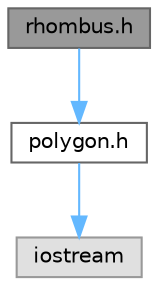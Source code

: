 digraph "rhombus.h"
{
 // LATEX_PDF_SIZE
  bgcolor="transparent";
  edge [fontname=Helvetica,fontsize=10,labelfontname=Helvetica,labelfontsize=10];
  node [fontname=Helvetica,fontsize=10,shape=box,height=0.2,width=0.4];
  Node1 [label="rhombus.h",height=0.2,width=0.4,color="gray40", fillcolor="grey60", style="filled", fontcolor="black",tooltip="Declaration of the class Rhombus."];
  Node1 -> Node2 [color="steelblue1",style="solid"];
  Node2 [label="polygon.h",height=0.2,width=0.4,color="grey40", fillcolor="white", style="filled",URL="$polygon_8h.html",tooltip="Declaration of the general class Polygon."];
  Node2 -> Node3 [color="steelblue1",style="solid"];
  Node3 [label="iostream",height=0.2,width=0.4,color="grey60", fillcolor="#E0E0E0", style="filled",tooltip=" "];
}
